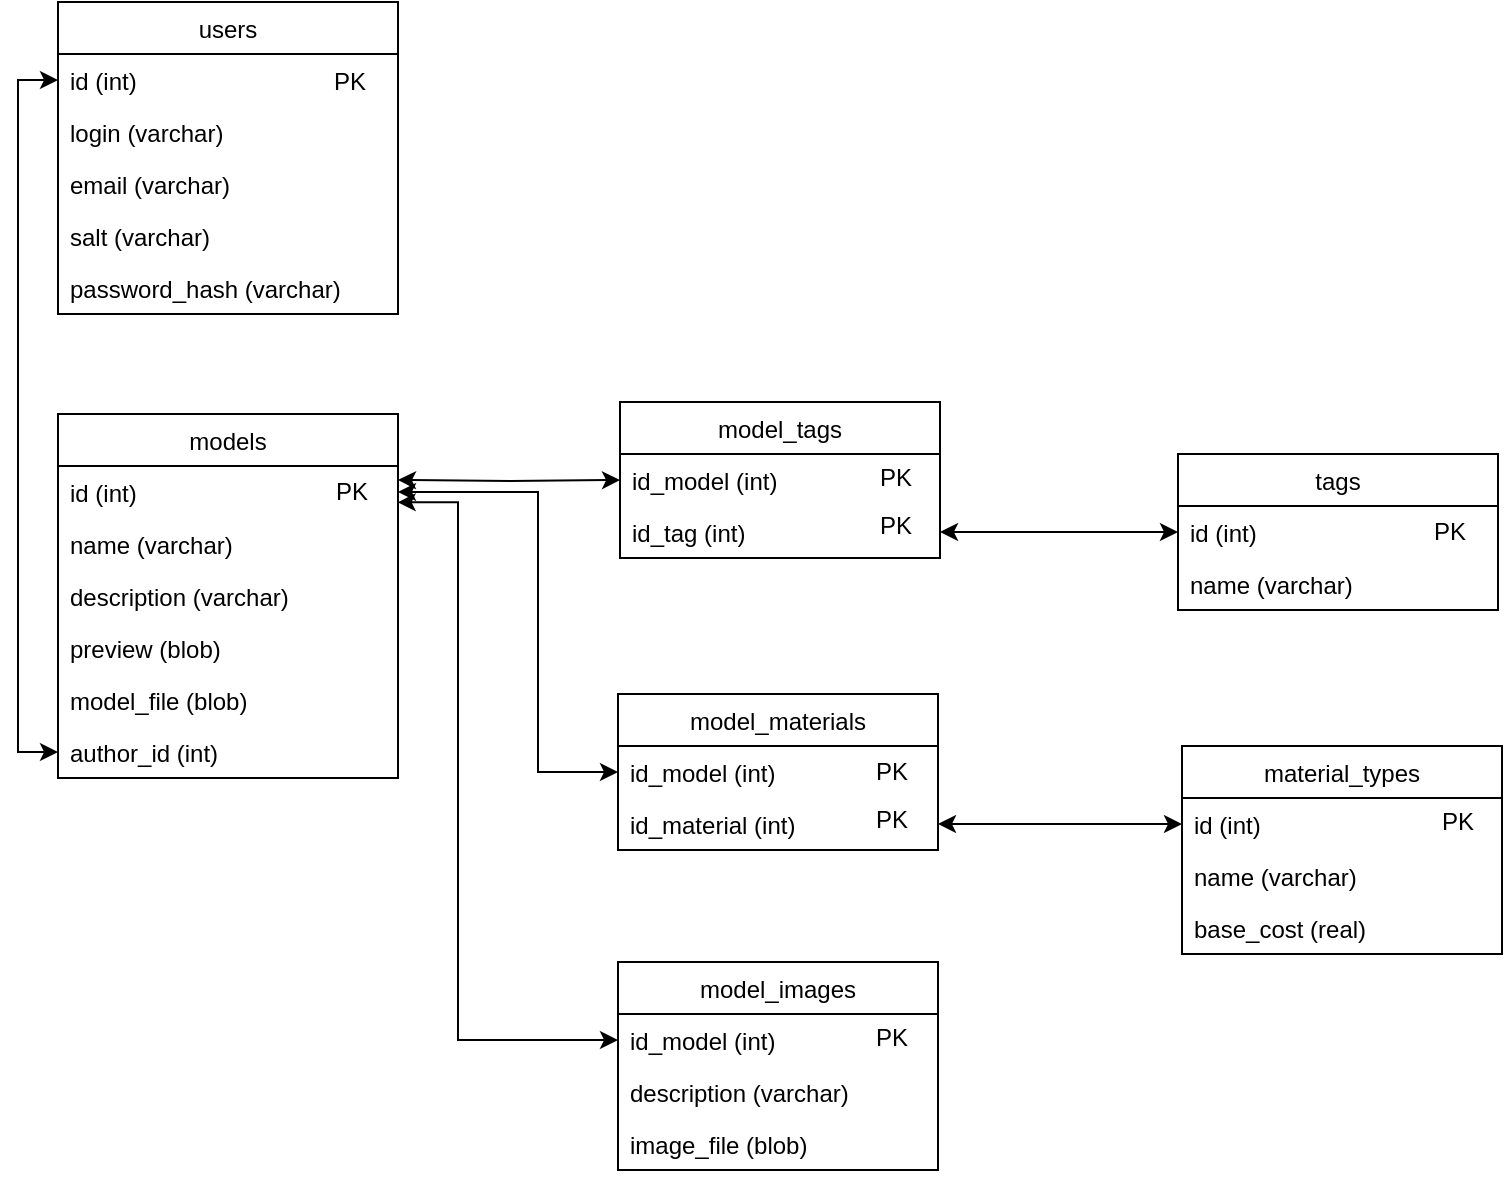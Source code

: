 <mxfile version="14.4.3" type="device"><diagram id="LBSiW0xURwW77PImn85i" name="Page-1"><mxGraphModel dx="1116" dy="662" grid="1" gridSize="10" guides="1" tooltips="1" connect="1" arrows="1" fold="1" page="1" pageScale="1" pageWidth="827" pageHeight="1169" math="0" shadow="0"><root><mxCell id="0"/><mxCell id="1" parent="0"/><mxCell id="tyqKOwus1Qi2F05mkczn-1" value="users" style="swimlane;fontStyle=0;childLayout=stackLayout;horizontal=1;startSize=26;fillColor=none;horizontalStack=0;resizeParent=1;resizeParentMax=0;resizeLast=0;collapsible=1;marginBottom=0;" vertex="1" parent="1"><mxGeometry x="40" y="80" width="170" height="156" as="geometry"/></mxCell><mxCell id="tyqKOwus1Qi2F05mkczn-2" value="id (int)" style="text;strokeColor=none;fillColor=none;align=left;verticalAlign=top;spacingLeft=4;spacingRight=4;overflow=hidden;rotatable=0;points=[[0,0.5],[1,0.5]];portConstraint=eastwest;" vertex="1" parent="tyqKOwus1Qi2F05mkczn-1"><mxGeometry y="26" width="170" height="26" as="geometry"/></mxCell><mxCell id="tyqKOwus1Qi2F05mkczn-3" value="login (varchar)" style="text;strokeColor=none;fillColor=none;align=left;verticalAlign=top;spacingLeft=4;spacingRight=4;overflow=hidden;rotatable=0;points=[[0,0.5],[1,0.5]];portConstraint=eastwest;" vertex="1" parent="tyqKOwus1Qi2F05mkczn-1"><mxGeometry y="52" width="170" height="26" as="geometry"/></mxCell><mxCell id="tyqKOwus1Qi2F05mkczn-5" value="email (varchar)" style="text;strokeColor=none;fillColor=none;align=left;verticalAlign=top;spacingLeft=4;spacingRight=4;overflow=hidden;rotatable=0;points=[[0,0.5],[1,0.5]];portConstraint=eastwest;" vertex="1" parent="tyqKOwus1Qi2F05mkczn-1"><mxGeometry y="78" width="170" height="26" as="geometry"/></mxCell><mxCell id="tyqKOwus1Qi2F05mkczn-41" value="salt (varchar)" style="text;strokeColor=none;fillColor=none;align=left;verticalAlign=top;spacingLeft=4;spacingRight=4;overflow=hidden;rotatable=0;points=[[0,0.5],[1,0.5]];portConstraint=eastwest;" vertex="1" parent="tyqKOwus1Qi2F05mkczn-1"><mxGeometry y="104" width="170" height="26" as="geometry"/></mxCell><mxCell id="tyqKOwus1Qi2F05mkczn-4" value="password_hash (varchar)" style="text;strokeColor=none;fillColor=none;align=left;verticalAlign=top;spacingLeft=4;spacingRight=4;overflow=hidden;rotatable=0;points=[[0,0.5],[1,0.5]];portConstraint=eastwest;" vertex="1" parent="tyqKOwus1Qi2F05mkczn-1"><mxGeometry y="130" width="170" height="26" as="geometry"/></mxCell><mxCell id="tyqKOwus1Qi2F05mkczn-6" value="models" style="swimlane;fontStyle=0;childLayout=stackLayout;horizontal=1;startSize=26;fillColor=none;horizontalStack=0;resizeParent=1;resizeParentMax=0;resizeLast=0;collapsible=1;marginBottom=0;" vertex="1" parent="1"><mxGeometry x="40" y="286" width="170" height="182" as="geometry"/></mxCell><mxCell id="tyqKOwus1Qi2F05mkczn-7" value="id (int)" style="text;strokeColor=none;fillColor=none;align=left;verticalAlign=top;spacingLeft=4;spacingRight=4;overflow=hidden;rotatable=0;points=[[0,0.5],[1,0.5]];portConstraint=eastwest;" vertex="1" parent="tyqKOwus1Qi2F05mkczn-6"><mxGeometry y="26" width="170" height="26" as="geometry"/></mxCell><mxCell id="tyqKOwus1Qi2F05mkczn-8" value="name (varchar)" style="text;strokeColor=none;fillColor=none;align=left;verticalAlign=top;spacingLeft=4;spacingRight=4;overflow=hidden;rotatable=0;points=[[0,0.5],[1,0.5]];portConstraint=eastwest;" vertex="1" parent="tyqKOwus1Qi2F05mkczn-6"><mxGeometry y="52" width="170" height="26" as="geometry"/></mxCell><mxCell id="tyqKOwus1Qi2F05mkczn-9" value="description (varchar)" style="text;strokeColor=none;fillColor=none;align=left;verticalAlign=top;spacingLeft=4;spacingRight=4;overflow=hidden;rotatable=0;points=[[0,0.5],[1,0.5]];portConstraint=eastwest;" vertex="1" parent="tyqKOwus1Qi2F05mkczn-6"><mxGeometry y="78" width="170" height="26" as="geometry"/></mxCell><mxCell id="tyqKOwus1Qi2F05mkczn-10" value="preview (blob)" style="text;strokeColor=none;fillColor=none;align=left;verticalAlign=top;spacingLeft=4;spacingRight=4;overflow=hidden;rotatable=0;points=[[0,0.5],[1,0.5]];portConstraint=eastwest;" vertex="1" parent="tyqKOwus1Qi2F05mkczn-6"><mxGeometry y="104" width="170" height="26" as="geometry"/></mxCell><mxCell id="tyqKOwus1Qi2F05mkczn-24" value="model_file (blob)" style="text;strokeColor=none;fillColor=none;align=left;verticalAlign=top;spacingLeft=4;spacingRight=4;overflow=hidden;rotatable=0;points=[[0,0.5],[1,0.5]];portConstraint=eastwest;" vertex="1" parent="tyqKOwus1Qi2F05mkczn-6"><mxGeometry y="130" width="170" height="26" as="geometry"/></mxCell><mxCell id="tyqKOwus1Qi2F05mkczn-31" value="author_id (int)" style="text;strokeColor=none;fillColor=none;align=left;verticalAlign=top;spacingLeft=4;spacingRight=4;overflow=hidden;rotatable=0;points=[[0,0.5],[1,0.5]];portConstraint=eastwest;" vertex="1" parent="tyqKOwus1Qi2F05mkczn-6"><mxGeometry y="156" width="170" height="26" as="geometry"/></mxCell><mxCell id="tyqKOwus1Qi2F05mkczn-11" value="material_types" style="swimlane;fontStyle=0;childLayout=stackLayout;horizontal=1;startSize=26;fillColor=none;horizontalStack=0;resizeParent=1;resizeParentMax=0;resizeLast=0;collapsible=1;marginBottom=0;" vertex="1" parent="1"><mxGeometry x="602" y="452" width="160" height="104" as="geometry"/></mxCell><mxCell id="tyqKOwus1Qi2F05mkczn-12" value="id (int)" style="text;strokeColor=none;fillColor=none;align=left;verticalAlign=top;spacingLeft=4;spacingRight=4;overflow=hidden;rotatable=0;points=[[0,0.5],[1,0.5]];portConstraint=eastwest;" vertex="1" parent="tyqKOwus1Qi2F05mkczn-11"><mxGeometry y="26" width="160" height="26" as="geometry"/></mxCell><mxCell id="tyqKOwus1Qi2F05mkczn-13" value="name (varchar)" style="text;strokeColor=none;fillColor=none;align=left;verticalAlign=top;spacingLeft=4;spacingRight=4;overflow=hidden;rotatable=0;points=[[0,0.5],[1,0.5]];portConstraint=eastwest;" vertex="1" parent="tyqKOwus1Qi2F05mkczn-11"><mxGeometry y="52" width="160" height="26" as="geometry"/></mxCell><mxCell id="tyqKOwus1Qi2F05mkczn-51" value="base_cost (real)" style="text;strokeColor=none;fillColor=none;align=left;verticalAlign=top;spacingLeft=4;spacingRight=4;overflow=hidden;rotatable=0;points=[[0,0.5],[1,0.5]];portConstraint=eastwest;" vertex="1" parent="tyqKOwus1Qi2F05mkczn-11"><mxGeometry y="78" width="160" height="26" as="geometry"/></mxCell><mxCell id="tyqKOwus1Qi2F05mkczn-16" value="model_tags" style="swimlane;fontStyle=0;childLayout=stackLayout;horizontal=1;startSize=26;fillColor=none;horizontalStack=0;resizeParent=1;resizeParentMax=0;resizeLast=0;collapsible=1;marginBottom=0;" vertex="1" parent="1"><mxGeometry x="321" y="280" width="160" height="78" as="geometry"/></mxCell><mxCell id="tyqKOwus1Qi2F05mkczn-17" value="id_model (int)" style="text;strokeColor=none;fillColor=none;align=left;verticalAlign=top;spacingLeft=4;spacingRight=4;overflow=hidden;rotatable=0;points=[[0,0.5],[1,0.5]];portConstraint=eastwest;" vertex="1" parent="tyqKOwus1Qi2F05mkczn-16"><mxGeometry y="26" width="160" height="26" as="geometry"/></mxCell><mxCell id="tyqKOwus1Qi2F05mkczn-18" value="id_tag (int)" style="text;strokeColor=none;fillColor=none;align=left;verticalAlign=top;spacingLeft=4;spacingRight=4;overflow=hidden;rotatable=0;points=[[0,0.5],[1,0.5]];portConstraint=eastwest;" vertex="1" parent="tyqKOwus1Qi2F05mkczn-16"><mxGeometry y="52" width="160" height="26" as="geometry"/></mxCell><mxCell id="tyqKOwus1Qi2F05mkczn-19" value="tags" style="swimlane;fontStyle=0;childLayout=stackLayout;horizontal=1;startSize=26;fillColor=none;horizontalStack=0;resizeParent=1;resizeParentMax=0;resizeLast=0;collapsible=1;marginBottom=0;" vertex="1" parent="1"><mxGeometry x="600" y="306" width="160" height="78" as="geometry"/></mxCell><mxCell id="tyqKOwus1Qi2F05mkczn-20" value="id (int)" style="text;strokeColor=none;fillColor=none;align=left;verticalAlign=top;spacingLeft=4;spacingRight=4;overflow=hidden;rotatable=0;points=[[0,0.5],[1,0.5]];portConstraint=eastwest;" vertex="1" parent="tyqKOwus1Qi2F05mkczn-19"><mxGeometry y="26" width="160" height="26" as="geometry"/></mxCell><mxCell id="tyqKOwus1Qi2F05mkczn-21" value="name (varchar)" style="text;strokeColor=none;fillColor=none;align=left;verticalAlign=top;spacingLeft=4;spacingRight=4;overflow=hidden;rotatable=0;points=[[0,0.5],[1,0.5]];portConstraint=eastwest;" vertex="1" parent="tyqKOwus1Qi2F05mkczn-19"><mxGeometry y="52" width="160" height="26" as="geometry"/></mxCell><mxCell id="tyqKOwus1Qi2F05mkczn-22" style="edgeStyle=orthogonalEdgeStyle;rounded=0;orthogonalLoop=1;jettySize=auto;html=1;entryX=0;entryY=0.5;entryDx=0;entryDy=0;startArrow=classic;startFill=1;" edge="1" parent="1" source="tyqKOwus1Qi2F05mkczn-18" target="tyqKOwus1Qi2F05mkczn-20"><mxGeometry relative="1" as="geometry"/></mxCell><mxCell id="tyqKOwus1Qi2F05mkczn-23" style="edgeStyle=orthogonalEdgeStyle;rounded=0;orthogonalLoop=1;jettySize=auto;html=1;entryX=0;entryY=0.5;entryDx=0;entryDy=0;startArrow=classic;startFill=1;" edge="1" parent="1" target="tyqKOwus1Qi2F05mkczn-17"><mxGeometry relative="1" as="geometry"><mxPoint x="210" y="319" as="sourcePoint"/></mxGeometry></mxCell><mxCell id="tyqKOwus1Qi2F05mkczn-30" style="edgeStyle=orthogonalEdgeStyle;rounded=0;orthogonalLoop=1;jettySize=auto;html=1;entryX=0;entryY=0.5;entryDx=0;entryDy=0;startArrow=classic;startFill=1;exitX=1;exitY=0.5;exitDx=0;exitDy=0;" edge="1" parent="1" source="tyqKOwus1Qi2F05mkczn-44" target="tyqKOwus1Qi2F05mkczn-12"><mxGeometry relative="1" as="geometry"><mxPoint x="540" y="496" as="sourcePoint"/></mxGeometry></mxCell><mxCell id="tyqKOwus1Qi2F05mkczn-32" style="edgeStyle=orthogonalEdgeStyle;rounded=0;orthogonalLoop=1;jettySize=auto;html=1;entryX=0;entryY=0.5;entryDx=0;entryDy=0;startArrow=classic;startFill=1;" edge="1" parent="1" source="tyqKOwus1Qi2F05mkczn-31" target="tyqKOwus1Qi2F05mkczn-2"><mxGeometry relative="1" as="geometry"><Array as="points"><mxPoint x="20" y="455"/><mxPoint x="20" y="119"/></Array></mxGeometry></mxCell><mxCell id="tyqKOwus1Qi2F05mkczn-42" value="model_materials" style="swimlane;fontStyle=0;childLayout=stackLayout;horizontal=1;startSize=26;fillColor=none;horizontalStack=0;resizeParent=1;resizeParentMax=0;resizeLast=0;collapsible=1;marginBottom=0;" vertex="1" parent="1"><mxGeometry x="320" y="426" width="160" height="78" as="geometry"/></mxCell><mxCell id="tyqKOwus1Qi2F05mkczn-43" value="id_model (int)" style="text;strokeColor=none;fillColor=none;align=left;verticalAlign=top;spacingLeft=4;spacingRight=4;overflow=hidden;rotatable=0;points=[[0,0.5],[1,0.5]];portConstraint=eastwest;" vertex="1" parent="tyqKOwus1Qi2F05mkczn-42"><mxGeometry y="26" width="160" height="26" as="geometry"/></mxCell><mxCell id="tyqKOwus1Qi2F05mkczn-44" value="id_material (int)" style="text;strokeColor=none;fillColor=none;align=left;verticalAlign=top;spacingLeft=4;spacingRight=4;overflow=hidden;rotatable=0;points=[[0,0.5],[1,0.5]];portConstraint=eastwest;" vertex="1" parent="tyqKOwus1Qi2F05mkczn-42"><mxGeometry y="52" width="160" height="26" as="geometry"/></mxCell><mxCell id="tyqKOwus1Qi2F05mkczn-45" style="edgeStyle=orthogonalEdgeStyle;rounded=0;orthogonalLoop=1;jettySize=auto;html=1;entryX=0;entryY=0.5;entryDx=0;entryDy=0;startArrow=classic;startFill=1;exitX=1;exitY=0.5;exitDx=0;exitDy=0;" edge="1" parent="1" source="tyqKOwus1Qi2F05mkczn-7" target="tyqKOwus1Qi2F05mkczn-43"><mxGeometry relative="1" as="geometry"><mxPoint x="201" y="325" as="sourcePoint"/><Array as="points"><mxPoint x="280" y="325"/><mxPoint x="280" y="465"/></Array></mxGeometry></mxCell><mxCell id="tyqKOwus1Qi2F05mkczn-46" value="model_images" style="swimlane;fontStyle=0;childLayout=stackLayout;horizontal=1;startSize=26;fillColor=none;horizontalStack=0;resizeParent=1;resizeParentMax=0;resizeLast=0;collapsible=1;marginBottom=0;" vertex="1" parent="1"><mxGeometry x="320" y="560" width="160" height="104" as="geometry"/></mxCell><mxCell id="tyqKOwus1Qi2F05mkczn-47" value="id_model (int)" style="text;strokeColor=none;fillColor=none;align=left;verticalAlign=top;spacingLeft=4;spacingRight=4;overflow=hidden;rotatable=0;points=[[0,0.5],[1,0.5]];portConstraint=eastwest;" vertex="1" parent="tyqKOwus1Qi2F05mkczn-46"><mxGeometry y="26" width="160" height="26" as="geometry"/></mxCell><mxCell id="tyqKOwus1Qi2F05mkczn-48" value="description (varchar)" style="text;strokeColor=none;fillColor=none;align=left;verticalAlign=top;spacingLeft=4;spacingRight=4;overflow=hidden;rotatable=0;points=[[0,0.5],[1,0.5]];portConstraint=eastwest;" vertex="1" parent="tyqKOwus1Qi2F05mkczn-46"><mxGeometry y="52" width="160" height="26" as="geometry"/></mxCell><mxCell id="tyqKOwus1Qi2F05mkczn-49" value="image_file (blob)" style="text;strokeColor=none;fillColor=none;align=left;verticalAlign=top;spacingLeft=4;spacingRight=4;overflow=hidden;rotatable=0;points=[[0,0.5],[1,0.5]];portConstraint=eastwest;" vertex="1" parent="tyqKOwus1Qi2F05mkczn-46"><mxGeometry y="78" width="160" height="26" as="geometry"/></mxCell><mxCell id="tyqKOwus1Qi2F05mkczn-50" style="edgeStyle=orthogonalEdgeStyle;rounded=0;orthogonalLoop=1;jettySize=auto;html=1;entryX=0;entryY=0.5;entryDx=0;entryDy=0;startArrow=classic;startFill=1;exitX=0.999;exitY=0.698;exitDx=0;exitDy=0;exitPerimeter=0;" edge="1" parent="1" source="tyqKOwus1Qi2F05mkczn-7" target="tyqKOwus1Qi2F05mkczn-47"><mxGeometry relative="1" as="geometry"><mxPoint x="210" y="350" as="sourcePoint"/><Array as="points"><mxPoint x="240" y="330"/><mxPoint x="240" y="599"/></Array></mxGeometry></mxCell><mxCell id="tyqKOwus1Qi2F05mkczn-52" value="PK" style="text;html=1;strokeColor=none;fillColor=none;align=center;verticalAlign=middle;whiteSpace=wrap;rounded=0;" vertex="1" parent="1"><mxGeometry x="166" y="110" width="40" height="20" as="geometry"/></mxCell><mxCell id="tyqKOwus1Qi2F05mkczn-53" value="PK" style="text;html=1;strokeColor=none;fillColor=none;align=center;verticalAlign=middle;whiteSpace=wrap;rounded=0;" vertex="1" parent="1"><mxGeometry x="167" y="315" width="40" height="20" as="geometry"/></mxCell><mxCell id="tyqKOwus1Qi2F05mkczn-54" value="PK" style="text;html=1;strokeColor=none;fillColor=none;align=center;verticalAlign=middle;whiteSpace=wrap;rounded=0;" vertex="1" parent="1"><mxGeometry x="716" y="335" width="40" height="20" as="geometry"/></mxCell><mxCell id="tyqKOwus1Qi2F05mkczn-55" value="PK" style="text;html=1;strokeColor=none;fillColor=none;align=center;verticalAlign=middle;whiteSpace=wrap;rounded=0;" vertex="1" parent="1"><mxGeometry x="720" y="480" width="40" height="20" as="geometry"/></mxCell><mxCell id="tyqKOwus1Qi2F05mkczn-56" value="PK" style="text;html=1;strokeColor=none;fillColor=none;align=center;verticalAlign=middle;whiteSpace=wrap;rounded=0;" vertex="1" parent="1"><mxGeometry x="437" y="588" width="40" height="20" as="geometry"/></mxCell><mxCell id="tyqKOwus1Qi2F05mkczn-57" value="PK" style="text;html=1;strokeColor=none;fillColor=none;align=center;verticalAlign=middle;whiteSpace=wrap;rounded=0;" vertex="1" parent="1"><mxGeometry x="439" y="308" width="40" height="20" as="geometry"/></mxCell><mxCell id="tyqKOwus1Qi2F05mkczn-58" value="PK" style="text;html=1;strokeColor=none;fillColor=none;align=center;verticalAlign=middle;whiteSpace=wrap;rounded=0;" vertex="1" parent="1"><mxGeometry x="439" y="332" width="40" height="20" as="geometry"/></mxCell><mxCell id="tyqKOwus1Qi2F05mkczn-59" value="PK" style="text;html=1;strokeColor=none;fillColor=none;align=center;verticalAlign=middle;whiteSpace=wrap;rounded=0;" vertex="1" parent="1"><mxGeometry x="437" y="455" width="40" height="20" as="geometry"/></mxCell><mxCell id="tyqKOwus1Qi2F05mkczn-60" value="PK" style="text;html=1;strokeColor=none;fillColor=none;align=center;verticalAlign=middle;whiteSpace=wrap;rounded=0;" vertex="1" parent="1"><mxGeometry x="437" y="479" width="40" height="20" as="geometry"/></mxCell></root></mxGraphModel></diagram></mxfile>